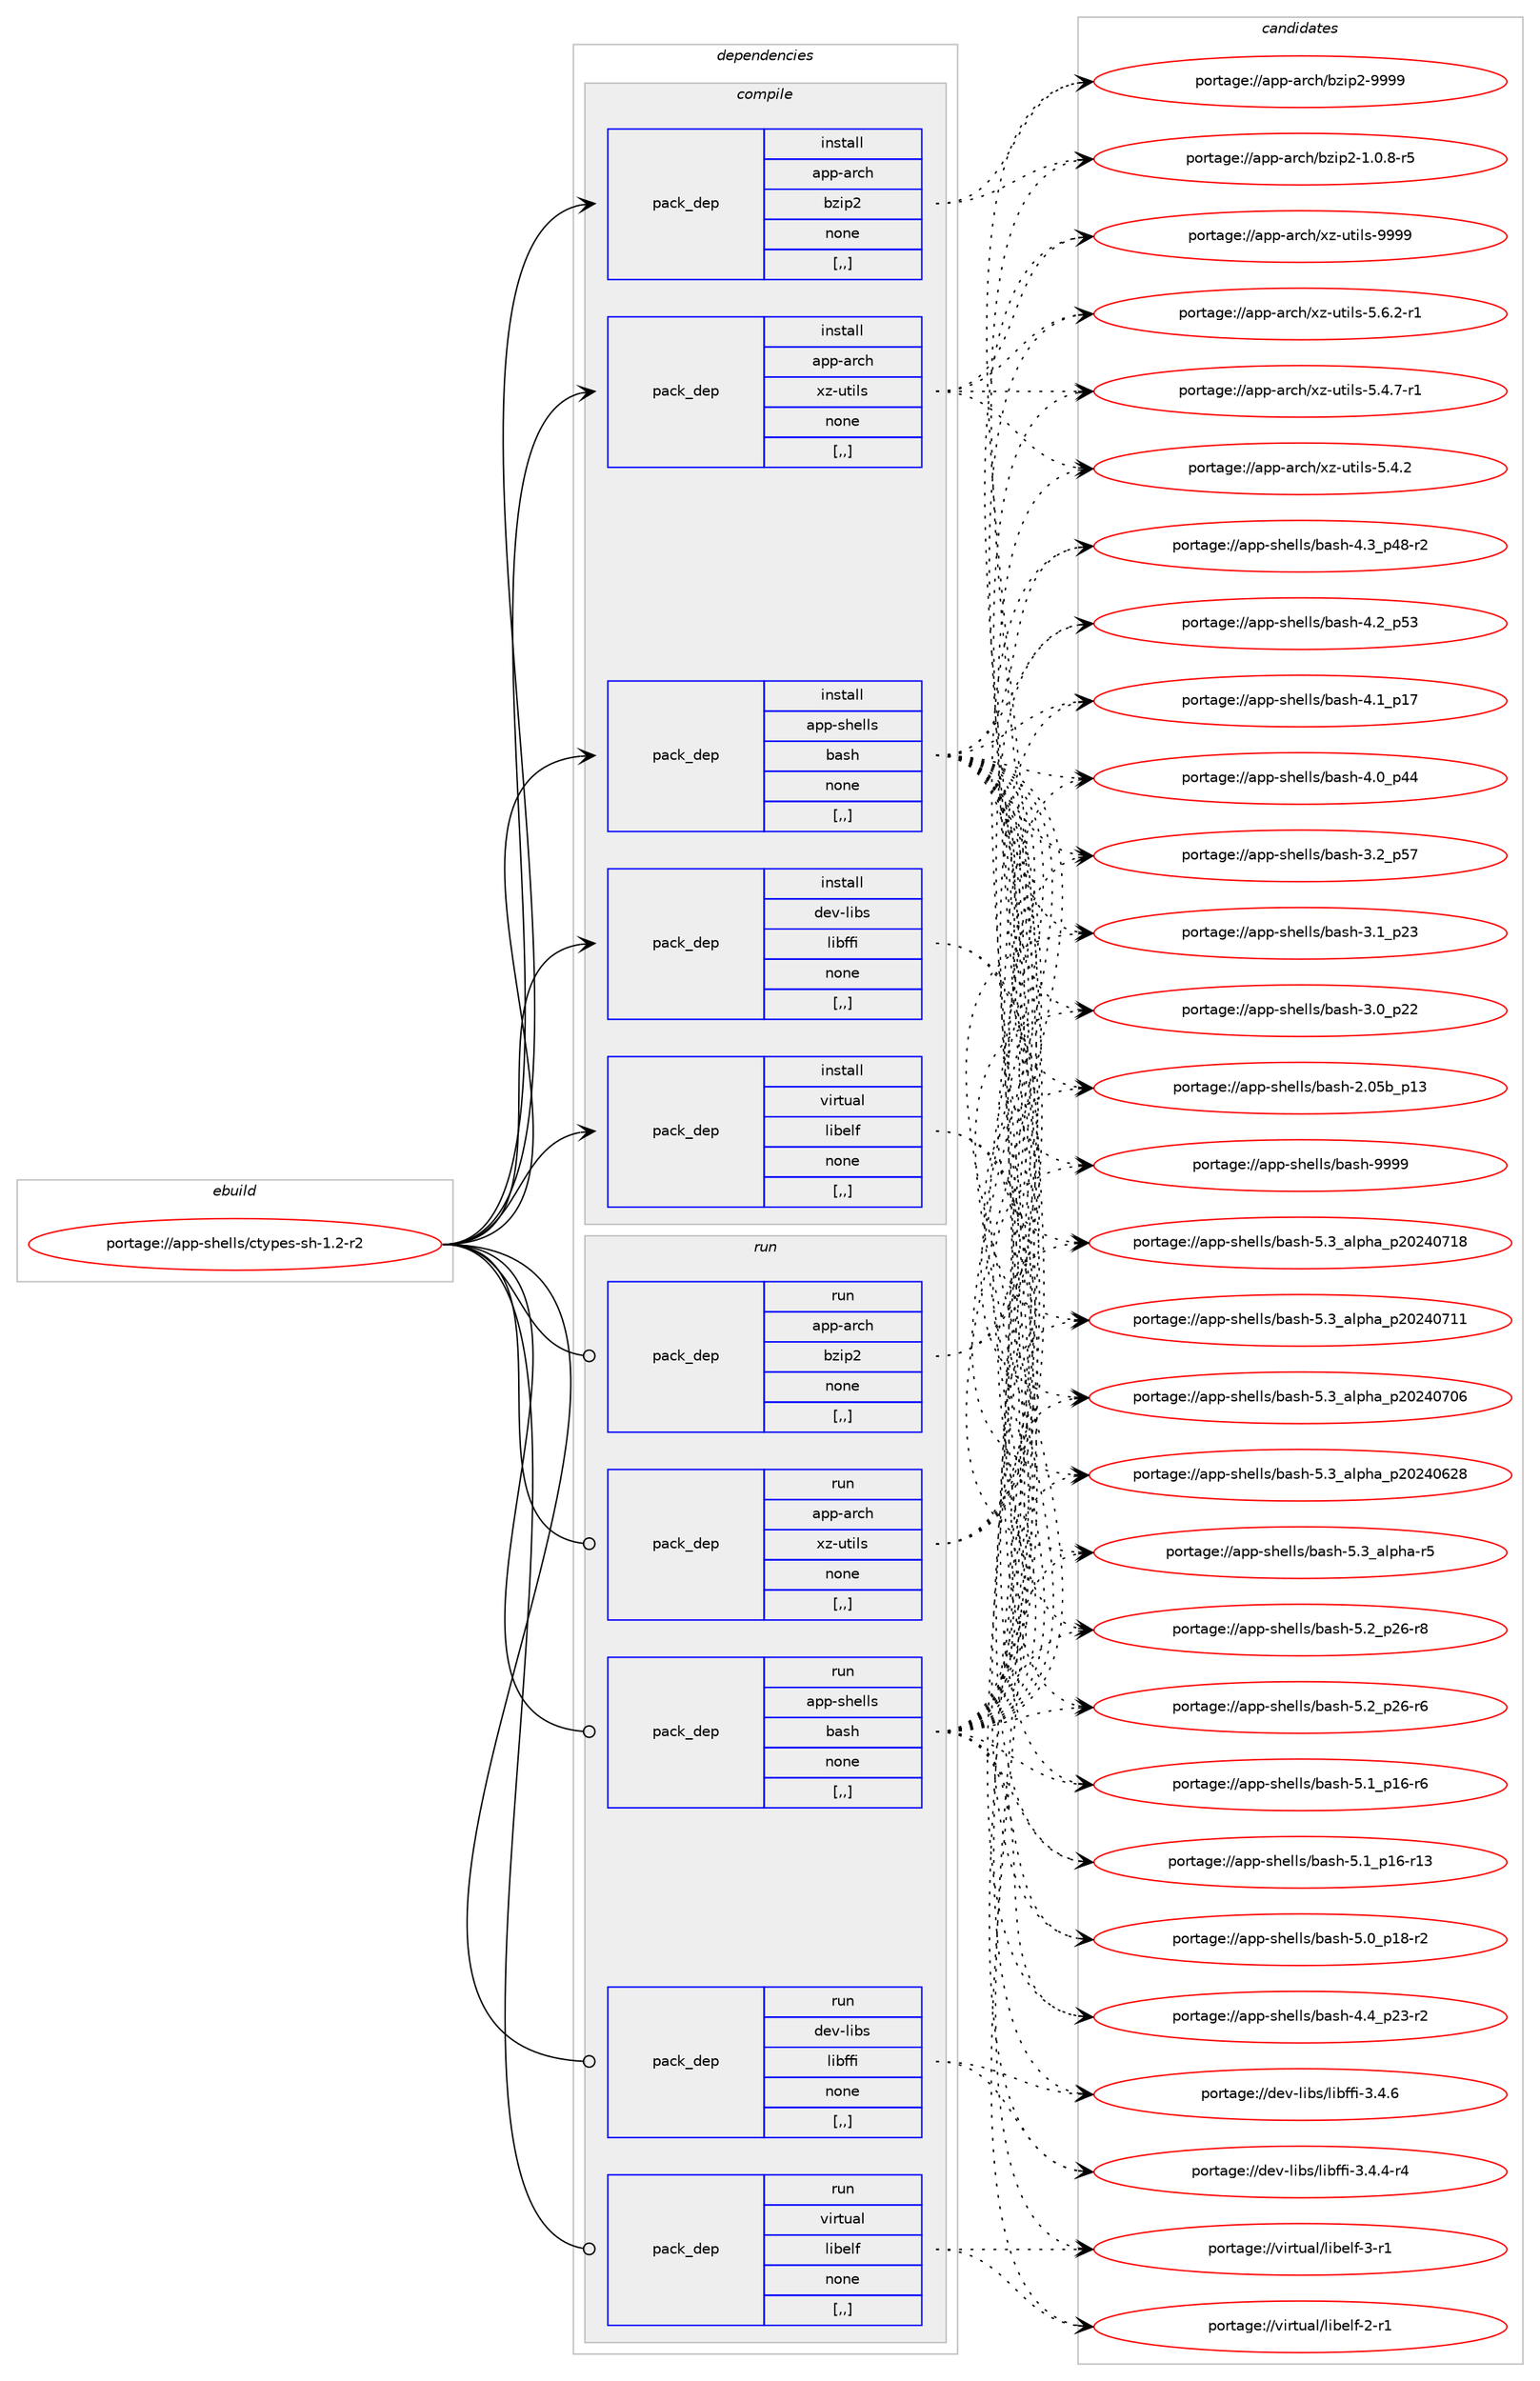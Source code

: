 digraph prolog {

# *************
# Graph options
# *************

newrank=true;
concentrate=true;
compound=true;
graph [rankdir=LR,fontname=Helvetica,fontsize=10,ranksep=1.5];#, ranksep=2.5, nodesep=0.2];
edge  [arrowhead=vee];
node  [fontname=Helvetica,fontsize=10];

# **********
# The ebuild
# **********

subgraph cluster_leftcol {
color=gray;
label=<<i>ebuild</i>>;
id [label="portage://app-shells/ctypes-sh-1.2-r2", color=red, width=4, href="../app-shells/ctypes-sh-1.2-r2.svg"];
}

# ****************
# The dependencies
# ****************

subgraph cluster_midcol {
color=gray;
label=<<i>dependencies</i>>;
subgraph cluster_compile {
fillcolor="#eeeeee";
style=filled;
label=<<i>compile</i>>;
subgraph pack37061 {
dependency52077 [label=<<TABLE BORDER="0" CELLBORDER="1" CELLSPACING="0" CELLPADDING="4" WIDTH="220"><TR><TD ROWSPAN="6" CELLPADDING="30">pack_dep</TD></TR><TR><TD WIDTH="110">install</TD></TR><TR><TD>app-arch</TD></TR><TR><TD>bzip2</TD></TR><TR><TD>none</TD></TR><TR><TD>[,,]</TD></TR></TABLE>>, shape=none, color=blue];
}
id:e -> dependency52077:w [weight=20,style="solid",arrowhead="vee"];
subgraph pack37062 {
dependency52078 [label=<<TABLE BORDER="0" CELLBORDER="1" CELLSPACING="0" CELLPADDING="4" WIDTH="220"><TR><TD ROWSPAN="6" CELLPADDING="30">pack_dep</TD></TR><TR><TD WIDTH="110">install</TD></TR><TR><TD>app-arch</TD></TR><TR><TD>xz-utils</TD></TR><TR><TD>none</TD></TR><TR><TD>[,,]</TD></TR></TABLE>>, shape=none, color=blue];
}
id:e -> dependency52078:w [weight=20,style="solid",arrowhead="vee"];
subgraph pack37063 {
dependency52079 [label=<<TABLE BORDER="0" CELLBORDER="1" CELLSPACING="0" CELLPADDING="4" WIDTH="220"><TR><TD ROWSPAN="6" CELLPADDING="30">pack_dep</TD></TR><TR><TD WIDTH="110">install</TD></TR><TR><TD>app-shells</TD></TR><TR><TD>bash</TD></TR><TR><TD>none</TD></TR><TR><TD>[,,]</TD></TR></TABLE>>, shape=none, color=blue];
}
id:e -> dependency52079:w [weight=20,style="solid",arrowhead="vee"];
subgraph pack37064 {
dependency52080 [label=<<TABLE BORDER="0" CELLBORDER="1" CELLSPACING="0" CELLPADDING="4" WIDTH="220"><TR><TD ROWSPAN="6" CELLPADDING="30">pack_dep</TD></TR><TR><TD WIDTH="110">install</TD></TR><TR><TD>dev-libs</TD></TR><TR><TD>libffi</TD></TR><TR><TD>none</TD></TR><TR><TD>[,,]</TD></TR></TABLE>>, shape=none, color=blue];
}
id:e -> dependency52080:w [weight=20,style="solid",arrowhead="vee"];
subgraph pack37065 {
dependency52081 [label=<<TABLE BORDER="0" CELLBORDER="1" CELLSPACING="0" CELLPADDING="4" WIDTH="220"><TR><TD ROWSPAN="6" CELLPADDING="30">pack_dep</TD></TR><TR><TD WIDTH="110">install</TD></TR><TR><TD>virtual</TD></TR><TR><TD>libelf</TD></TR><TR><TD>none</TD></TR><TR><TD>[,,]</TD></TR></TABLE>>, shape=none, color=blue];
}
id:e -> dependency52081:w [weight=20,style="solid",arrowhead="vee"];
}
subgraph cluster_compileandrun {
fillcolor="#eeeeee";
style=filled;
label=<<i>compile and run</i>>;
}
subgraph cluster_run {
fillcolor="#eeeeee";
style=filled;
label=<<i>run</i>>;
subgraph pack37066 {
dependency52082 [label=<<TABLE BORDER="0" CELLBORDER="1" CELLSPACING="0" CELLPADDING="4" WIDTH="220"><TR><TD ROWSPAN="6" CELLPADDING="30">pack_dep</TD></TR><TR><TD WIDTH="110">run</TD></TR><TR><TD>app-arch</TD></TR><TR><TD>bzip2</TD></TR><TR><TD>none</TD></TR><TR><TD>[,,]</TD></TR></TABLE>>, shape=none, color=blue];
}
id:e -> dependency52082:w [weight=20,style="solid",arrowhead="odot"];
subgraph pack37067 {
dependency52083 [label=<<TABLE BORDER="0" CELLBORDER="1" CELLSPACING="0" CELLPADDING="4" WIDTH="220"><TR><TD ROWSPAN="6" CELLPADDING="30">pack_dep</TD></TR><TR><TD WIDTH="110">run</TD></TR><TR><TD>app-arch</TD></TR><TR><TD>xz-utils</TD></TR><TR><TD>none</TD></TR><TR><TD>[,,]</TD></TR></TABLE>>, shape=none, color=blue];
}
id:e -> dependency52083:w [weight=20,style="solid",arrowhead="odot"];
subgraph pack37068 {
dependency52084 [label=<<TABLE BORDER="0" CELLBORDER="1" CELLSPACING="0" CELLPADDING="4" WIDTH="220"><TR><TD ROWSPAN="6" CELLPADDING="30">pack_dep</TD></TR><TR><TD WIDTH="110">run</TD></TR><TR><TD>app-shells</TD></TR><TR><TD>bash</TD></TR><TR><TD>none</TD></TR><TR><TD>[,,]</TD></TR></TABLE>>, shape=none, color=blue];
}
id:e -> dependency52084:w [weight=20,style="solid",arrowhead="odot"];
subgraph pack37069 {
dependency52085 [label=<<TABLE BORDER="0" CELLBORDER="1" CELLSPACING="0" CELLPADDING="4" WIDTH="220"><TR><TD ROWSPAN="6" CELLPADDING="30">pack_dep</TD></TR><TR><TD WIDTH="110">run</TD></TR><TR><TD>dev-libs</TD></TR><TR><TD>libffi</TD></TR><TR><TD>none</TD></TR><TR><TD>[,,]</TD></TR></TABLE>>, shape=none, color=blue];
}
id:e -> dependency52085:w [weight=20,style="solid",arrowhead="odot"];
subgraph pack37070 {
dependency52086 [label=<<TABLE BORDER="0" CELLBORDER="1" CELLSPACING="0" CELLPADDING="4" WIDTH="220"><TR><TD ROWSPAN="6" CELLPADDING="30">pack_dep</TD></TR><TR><TD WIDTH="110">run</TD></TR><TR><TD>virtual</TD></TR><TR><TD>libelf</TD></TR><TR><TD>none</TD></TR><TR><TD>[,,]</TD></TR></TABLE>>, shape=none, color=blue];
}
id:e -> dependency52086:w [weight=20,style="solid",arrowhead="odot"];
}
}

# **************
# The candidates
# **************

subgraph cluster_choices {
rank=same;
color=gray;
label=<<i>candidates</i>>;

subgraph choice37061 {
color=black;
nodesep=1;
choice971121124597114991044798122105112504557575757 [label="portage://app-arch/bzip2-9999", color=red, width=4,href="../app-arch/bzip2-9999.svg"];
choice971121124597114991044798122105112504549464846564511453 [label="portage://app-arch/bzip2-1.0.8-r5", color=red, width=4,href="../app-arch/bzip2-1.0.8-r5.svg"];
dependency52077:e -> choice971121124597114991044798122105112504557575757:w [style=dotted,weight="100"];
dependency52077:e -> choice971121124597114991044798122105112504549464846564511453:w [style=dotted,weight="100"];
}
subgraph choice37062 {
color=black;
nodesep=1;
choice9711211245971149910447120122451171161051081154557575757 [label="portage://app-arch/xz-utils-9999", color=red, width=4,href="../app-arch/xz-utils-9999.svg"];
choice9711211245971149910447120122451171161051081154553465446504511449 [label="portage://app-arch/xz-utils-5.6.2-r1", color=red, width=4,href="../app-arch/xz-utils-5.6.2-r1.svg"];
choice9711211245971149910447120122451171161051081154553465246554511449 [label="portage://app-arch/xz-utils-5.4.7-r1", color=red, width=4,href="../app-arch/xz-utils-5.4.7-r1.svg"];
choice971121124597114991044712012245117116105108115455346524650 [label="portage://app-arch/xz-utils-5.4.2", color=red, width=4,href="../app-arch/xz-utils-5.4.2.svg"];
dependency52078:e -> choice9711211245971149910447120122451171161051081154557575757:w [style=dotted,weight="100"];
dependency52078:e -> choice9711211245971149910447120122451171161051081154553465446504511449:w [style=dotted,weight="100"];
dependency52078:e -> choice9711211245971149910447120122451171161051081154553465246554511449:w [style=dotted,weight="100"];
dependency52078:e -> choice971121124597114991044712012245117116105108115455346524650:w [style=dotted,weight="100"];
}
subgraph choice37063 {
color=black;
nodesep=1;
choice97112112451151041011081081154798971151044557575757 [label="portage://app-shells/bash-9999", color=red, width=4,href="../app-shells/bash-9999.svg"];
choice971121124511510410110810811547989711510445534651959710811210497951125048505248554956 [label="portage://app-shells/bash-5.3_alpha_p20240718", color=red, width=4,href="../app-shells/bash-5.3_alpha_p20240718.svg"];
choice971121124511510410110810811547989711510445534651959710811210497951125048505248554949 [label="portage://app-shells/bash-5.3_alpha_p20240711", color=red, width=4,href="../app-shells/bash-5.3_alpha_p20240711.svg"];
choice971121124511510410110810811547989711510445534651959710811210497951125048505248554854 [label="portage://app-shells/bash-5.3_alpha_p20240706", color=red, width=4,href="../app-shells/bash-5.3_alpha_p20240706.svg"];
choice971121124511510410110810811547989711510445534651959710811210497951125048505248545056 [label="portage://app-shells/bash-5.3_alpha_p20240628", color=red, width=4,href="../app-shells/bash-5.3_alpha_p20240628.svg"];
choice9711211245115104101108108115479897115104455346519597108112104974511453 [label="portage://app-shells/bash-5.3_alpha-r5", color=red, width=4,href="../app-shells/bash-5.3_alpha-r5.svg"];
choice9711211245115104101108108115479897115104455346509511250544511456 [label="portage://app-shells/bash-5.2_p26-r8", color=red, width=4,href="../app-shells/bash-5.2_p26-r8.svg"];
choice9711211245115104101108108115479897115104455346509511250544511454 [label="portage://app-shells/bash-5.2_p26-r6", color=red, width=4,href="../app-shells/bash-5.2_p26-r6.svg"];
choice9711211245115104101108108115479897115104455346499511249544511454 [label="portage://app-shells/bash-5.1_p16-r6", color=red, width=4,href="../app-shells/bash-5.1_p16-r6.svg"];
choice971121124511510410110810811547989711510445534649951124954451144951 [label="portage://app-shells/bash-5.1_p16-r13", color=red, width=4,href="../app-shells/bash-5.1_p16-r13.svg"];
choice9711211245115104101108108115479897115104455346489511249564511450 [label="portage://app-shells/bash-5.0_p18-r2", color=red, width=4,href="../app-shells/bash-5.0_p18-r2.svg"];
choice9711211245115104101108108115479897115104455246529511250514511450 [label="portage://app-shells/bash-4.4_p23-r2", color=red, width=4,href="../app-shells/bash-4.4_p23-r2.svg"];
choice9711211245115104101108108115479897115104455246519511252564511450 [label="portage://app-shells/bash-4.3_p48-r2", color=red, width=4,href="../app-shells/bash-4.3_p48-r2.svg"];
choice971121124511510410110810811547989711510445524650951125351 [label="portage://app-shells/bash-4.2_p53", color=red, width=4,href="../app-shells/bash-4.2_p53.svg"];
choice971121124511510410110810811547989711510445524649951124955 [label="portage://app-shells/bash-4.1_p17", color=red, width=4,href="../app-shells/bash-4.1_p17.svg"];
choice971121124511510410110810811547989711510445524648951125252 [label="portage://app-shells/bash-4.0_p44", color=red, width=4,href="../app-shells/bash-4.0_p44.svg"];
choice971121124511510410110810811547989711510445514650951125355 [label="portage://app-shells/bash-3.2_p57", color=red, width=4,href="../app-shells/bash-3.2_p57.svg"];
choice971121124511510410110810811547989711510445514649951125051 [label="portage://app-shells/bash-3.1_p23", color=red, width=4,href="../app-shells/bash-3.1_p23.svg"];
choice971121124511510410110810811547989711510445514648951125050 [label="portage://app-shells/bash-3.0_p22", color=red, width=4,href="../app-shells/bash-3.0_p22.svg"];
choice9711211245115104101108108115479897115104455046485398951124951 [label="portage://app-shells/bash-2.05b_p13", color=red, width=4,href="../app-shells/bash-2.05b_p13.svg"];
dependency52079:e -> choice97112112451151041011081081154798971151044557575757:w [style=dotted,weight="100"];
dependency52079:e -> choice971121124511510410110810811547989711510445534651959710811210497951125048505248554956:w [style=dotted,weight="100"];
dependency52079:e -> choice971121124511510410110810811547989711510445534651959710811210497951125048505248554949:w [style=dotted,weight="100"];
dependency52079:e -> choice971121124511510410110810811547989711510445534651959710811210497951125048505248554854:w [style=dotted,weight="100"];
dependency52079:e -> choice971121124511510410110810811547989711510445534651959710811210497951125048505248545056:w [style=dotted,weight="100"];
dependency52079:e -> choice9711211245115104101108108115479897115104455346519597108112104974511453:w [style=dotted,weight="100"];
dependency52079:e -> choice9711211245115104101108108115479897115104455346509511250544511456:w [style=dotted,weight="100"];
dependency52079:e -> choice9711211245115104101108108115479897115104455346509511250544511454:w [style=dotted,weight="100"];
dependency52079:e -> choice9711211245115104101108108115479897115104455346499511249544511454:w [style=dotted,weight="100"];
dependency52079:e -> choice971121124511510410110810811547989711510445534649951124954451144951:w [style=dotted,weight="100"];
dependency52079:e -> choice9711211245115104101108108115479897115104455346489511249564511450:w [style=dotted,weight="100"];
dependency52079:e -> choice9711211245115104101108108115479897115104455246529511250514511450:w [style=dotted,weight="100"];
dependency52079:e -> choice9711211245115104101108108115479897115104455246519511252564511450:w [style=dotted,weight="100"];
dependency52079:e -> choice971121124511510410110810811547989711510445524650951125351:w [style=dotted,weight="100"];
dependency52079:e -> choice971121124511510410110810811547989711510445524649951124955:w [style=dotted,weight="100"];
dependency52079:e -> choice971121124511510410110810811547989711510445524648951125252:w [style=dotted,weight="100"];
dependency52079:e -> choice971121124511510410110810811547989711510445514650951125355:w [style=dotted,weight="100"];
dependency52079:e -> choice971121124511510410110810811547989711510445514649951125051:w [style=dotted,weight="100"];
dependency52079:e -> choice971121124511510410110810811547989711510445514648951125050:w [style=dotted,weight="100"];
dependency52079:e -> choice9711211245115104101108108115479897115104455046485398951124951:w [style=dotted,weight="100"];
}
subgraph choice37064 {
color=black;
nodesep=1;
choice10010111845108105981154710810598102102105455146524654 [label="portage://dev-libs/libffi-3.4.6", color=red, width=4,href="../dev-libs/libffi-3.4.6.svg"];
choice100101118451081059811547108105981021021054551465246524511452 [label="portage://dev-libs/libffi-3.4.4-r4", color=red, width=4,href="../dev-libs/libffi-3.4.4-r4.svg"];
dependency52080:e -> choice10010111845108105981154710810598102102105455146524654:w [style=dotted,weight="100"];
dependency52080:e -> choice100101118451081059811547108105981021021054551465246524511452:w [style=dotted,weight="100"];
}
subgraph choice37065 {
color=black;
nodesep=1;
choice11810511411611797108471081059810110810245514511449 [label="portage://virtual/libelf-3-r1", color=red, width=4,href="../virtual/libelf-3-r1.svg"];
choice11810511411611797108471081059810110810245504511449 [label="portage://virtual/libelf-2-r1", color=red, width=4,href="../virtual/libelf-2-r1.svg"];
dependency52081:e -> choice11810511411611797108471081059810110810245514511449:w [style=dotted,weight="100"];
dependency52081:e -> choice11810511411611797108471081059810110810245504511449:w [style=dotted,weight="100"];
}
subgraph choice37066 {
color=black;
nodesep=1;
choice971121124597114991044798122105112504557575757 [label="portage://app-arch/bzip2-9999", color=red, width=4,href="../app-arch/bzip2-9999.svg"];
choice971121124597114991044798122105112504549464846564511453 [label="portage://app-arch/bzip2-1.0.8-r5", color=red, width=4,href="../app-arch/bzip2-1.0.8-r5.svg"];
dependency52082:e -> choice971121124597114991044798122105112504557575757:w [style=dotted,weight="100"];
dependency52082:e -> choice971121124597114991044798122105112504549464846564511453:w [style=dotted,weight="100"];
}
subgraph choice37067 {
color=black;
nodesep=1;
choice9711211245971149910447120122451171161051081154557575757 [label="portage://app-arch/xz-utils-9999", color=red, width=4,href="../app-arch/xz-utils-9999.svg"];
choice9711211245971149910447120122451171161051081154553465446504511449 [label="portage://app-arch/xz-utils-5.6.2-r1", color=red, width=4,href="../app-arch/xz-utils-5.6.2-r1.svg"];
choice9711211245971149910447120122451171161051081154553465246554511449 [label="portage://app-arch/xz-utils-5.4.7-r1", color=red, width=4,href="../app-arch/xz-utils-5.4.7-r1.svg"];
choice971121124597114991044712012245117116105108115455346524650 [label="portage://app-arch/xz-utils-5.4.2", color=red, width=4,href="../app-arch/xz-utils-5.4.2.svg"];
dependency52083:e -> choice9711211245971149910447120122451171161051081154557575757:w [style=dotted,weight="100"];
dependency52083:e -> choice9711211245971149910447120122451171161051081154553465446504511449:w [style=dotted,weight="100"];
dependency52083:e -> choice9711211245971149910447120122451171161051081154553465246554511449:w [style=dotted,weight="100"];
dependency52083:e -> choice971121124597114991044712012245117116105108115455346524650:w [style=dotted,weight="100"];
}
subgraph choice37068 {
color=black;
nodesep=1;
choice97112112451151041011081081154798971151044557575757 [label="portage://app-shells/bash-9999", color=red, width=4,href="../app-shells/bash-9999.svg"];
choice971121124511510410110810811547989711510445534651959710811210497951125048505248554956 [label="portage://app-shells/bash-5.3_alpha_p20240718", color=red, width=4,href="../app-shells/bash-5.3_alpha_p20240718.svg"];
choice971121124511510410110810811547989711510445534651959710811210497951125048505248554949 [label="portage://app-shells/bash-5.3_alpha_p20240711", color=red, width=4,href="../app-shells/bash-5.3_alpha_p20240711.svg"];
choice971121124511510410110810811547989711510445534651959710811210497951125048505248554854 [label="portage://app-shells/bash-5.3_alpha_p20240706", color=red, width=4,href="../app-shells/bash-5.3_alpha_p20240706.svg"];
choice971121124511510410110810811547989711510445534651959710811210497951125048505248545056 [label="portage://app-shells/bash-5.3_alpha_p20240628", color=red, width=4,href="../app-shells/bash-5.3_alpha_p20240628.svg"];
choice9711211245115104101108108115479897115104455346519597108112104974511453 [label="portage://app-shells/bash-5.3_alpha-r5", color=red, width=4,href="../app-shells/bash-5.3_alpha-r5.svg"];
choice9711211245115104101108108115479897115104455346509511250544511456 [label="portage://app-shells/bash-5.2_p26-r8", color=red, width=4,href="../app-shells/bash-5.2_p26-r8.svg"];
choice9711211245115104101108108115479897115104455346509511250544511454 [label="portage://app-shells/bash-5.2_p26-r6", color=red, width=4,href="../app-shells/bash-5.2_p26-r6.svg"];
choice9711211245115104101108108115479897115104455346499511249544511454 [label="portage://app-shells/bash-5.1_p16-r6", color=red, width=4,href="../app-shells/bash-5.1_p16-r6.svg"];
choice971121124511510410110810811547989711510445534649951124954451144951 [label="portage://app-shells/bash-5.1_p16-r13", color=red, width=4,href="../app-shells/bash-5.1_p16-r13.svg"];
choice9711211245115104101108108115479897115104455346489511249564511450 [label="portage://app-shells/bash-5.0_p18-r2", color=red, width=4,href="../app-shells/bash-5.0_p18-r2.svg"];
choice9711211245115104101108108115479897115104455246529511250514511450 [label="portage://app-shells/bash-4.4_p23-r2", color=red, width=4,href="../app-shells/bash-4.4_p23-r2.svg"];
choice9711211245115104101108108115479897115104455246519511252564511450 [label="portage://app-shells/bash-4.3_p48-r2", color=red, width=4,href="../app-shells/bash-4.3_p48-r2.svg"];
choice971121124511510410110810811547989711510445524650951125351 [label="portage://app-shells/bash-4.2_p53", color=red, width=4,href="../app-shells/bash-4.2_p53.svg"];
choice971121124511510410110810811547989711510445524649951124955 [label="portage://app-shells/bash-4.1_p17", color=red, width=4,href="../app-shells/bash-4.1_p17.svg"];
choice971121124511510410110810811547989711510445524648951125252 [label="portage://app-shells/bash-4.0_p44", color=red, width=4,href="../app-shells/bash-4.0_p44.svg"];
choice971121124511510410110810811547989711510445514650951125355 [label="portage://app-shells/bash-3.2_p57", color=red, width=4,href="../app-shells/bash-3.2_p57.svg"];
choice971121124511510410110810811547989711510445514649951125051 [label="portage://app-shells/bash-3.1_p23", color=red, width=4,href="../app-shells/bash-3.1_p23.svg"];
choice971121124511510410110810811547989711510445514648951125050 [label="portage://app-shells/bash-3.0_p22", color=red, width=4,href="../app-shells/bash-3.0_p22.svg"];
choice9711211245115104101108108115479897115104455046485398951124951 [label="portage://app-shells/bash-2.05b_p13", color=red, width=4,href="../app-shells/bash-2.05b_p13.svg"];
dependency52084:e -> choice97112112451151041011081081154798971151044557575757:w [style=dotted,weight="100"];
dependency52084:e -> choice971121124511510410110810811547989711510445534651959710811210497951125048505248554956:w [style=dotted,weight="100"];
dependency52084:e -> choice971121124511510410110810811547989711510445534651959710811210497951125048505248554949:w [style=dotted,weight="100"];
dependency52084:e -> choice971121124511510410110810811547989711510445534651959710811210497951125048505248554854:w [style=dotted,weight="100"];
dependency52084:e -> choice971121124511510410110810811547989711510445534651959710811210497951125048505248545056:w [style=dotted,weight="100"];
dependency52084:e -> choice9711211245115104101108108115479897115104455346519597108112104974511453:w [style=dotted,weight="100"];
dependency52084:e -> choice9711211245115104101108108115479897115104455346509511250544511456:w [style=dotted,weight="100"];
dependency52084:e -> choice9711211245115104101108108115479897115104455346509511250544511454:w [style=dotted,weight="100"];
dependency52084:e -> choice9711211245115104101108108115479897115104455346499511249544511454:w [style=dotted,weight="100"];
dependency52084:e -> choice971121124511510410110810811547989711510445534649951124954451144951:w [style=dotted,weight="100"];
dependency52084:e -> choice9711211245115104101108108115479897115104455346489511249564511450:w [style=dotted,weight="100"];
dependency52084:e -> choice9711211245115104101108108115479897115104455246529511250514511450:w [style=dotted,weight="100"];
dependency52084:e -> choice9711211245115104101108108115479897115104455246519511252564511450:w [style=dotted,weight="100"];
dependency52084:e -> choice971121124511510410110810811547989711510445524650951125351:w [style=dotted,weight="100"];
dependency52084:e -> choice971121124511510410110810811547989711510445524649951124955:w [style=dotted,weight="100"];
dependency52084:e -> choice971121124511510410110810811547989711510445524648951125252:w [style=dotted,weight="100"];
dependency52084:e -> choice971121124511510410110810811547989711510445514650951125355:w [style=dotted,weight="100"];
dependency52084:e -> choice971121124511510410110810811547989711510445514649951125051:w [style=dotted,weight="100"];
dependency52084:e -> choice971121124511510410110810811547989711510445514648951125050:w [style=dotted,weight="100"];
dependency52084:e -> choice9711211245115104101108108115479897115104455046485398951124951:w [style=dotted,weight="100"];
}
subgraph choice37069 {
color=black;
nodesep=1;
choice10010111845108105981154710810598102102105455146524654 [label="portage://dev-libs/libffi-3.4.6", color=red, width=4,href="../dev-libs/libffi-3.4.6.svg"];
choice100101118451081059811547108105981021021054551465246524511452 [label="portage://dev-libs/libffi-3.4.4-r4", color=red, width=4,href="../dev-libs/libffi-3.4.4-r4.svg"];
dependency52085:e -> choice10010111845108105981154710810598102102105455146524654:w [style=dotted,weight="100"];
dependency52085:e -> choice100101118451081059811547108105981021021054551465246524511452:w [style=dotted,weight="100"];
}
subgraph choice37070 {
color=black;
nodesep=1;
choice11810511411611797108471081059810110810245514511449 [label="portage://virtual/libelf-3-r1", color=red, width=4,href="../virtual/libelf-3-r1.svg"];
choice11810511411611797108471081059810110810245504511449 [label="portage://virtual/libelf-2-r1", color=red, width=4,href="../virtual/libelf-2-r1.svg"];
dependency52086:e -> choice11810511411611797108471081059810110810245514511449:w [style=dotted,weight="100"];
dependency52086:e -> choice11810511411611797108471081059810110810245504511449:w [style=dotted,weight="100"];
}
}

}
